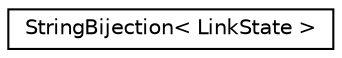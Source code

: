 digraph "Graphical Class Hierarchy"
{
  edge [fontname="Helvetica",fontsize="10",labelfontname="Helvetica",labelfontsize="10"];
  node [fontname="Helvetica",fontsize="10",shape=record];
  rankdir="LR";
  Node0 [label="StringBijection\< LinkState \>",height=0.2,width=0.4,color="black", fillcolor="white", style="filled",URL="$d5/d41/class_string_bijection.html"];
}

